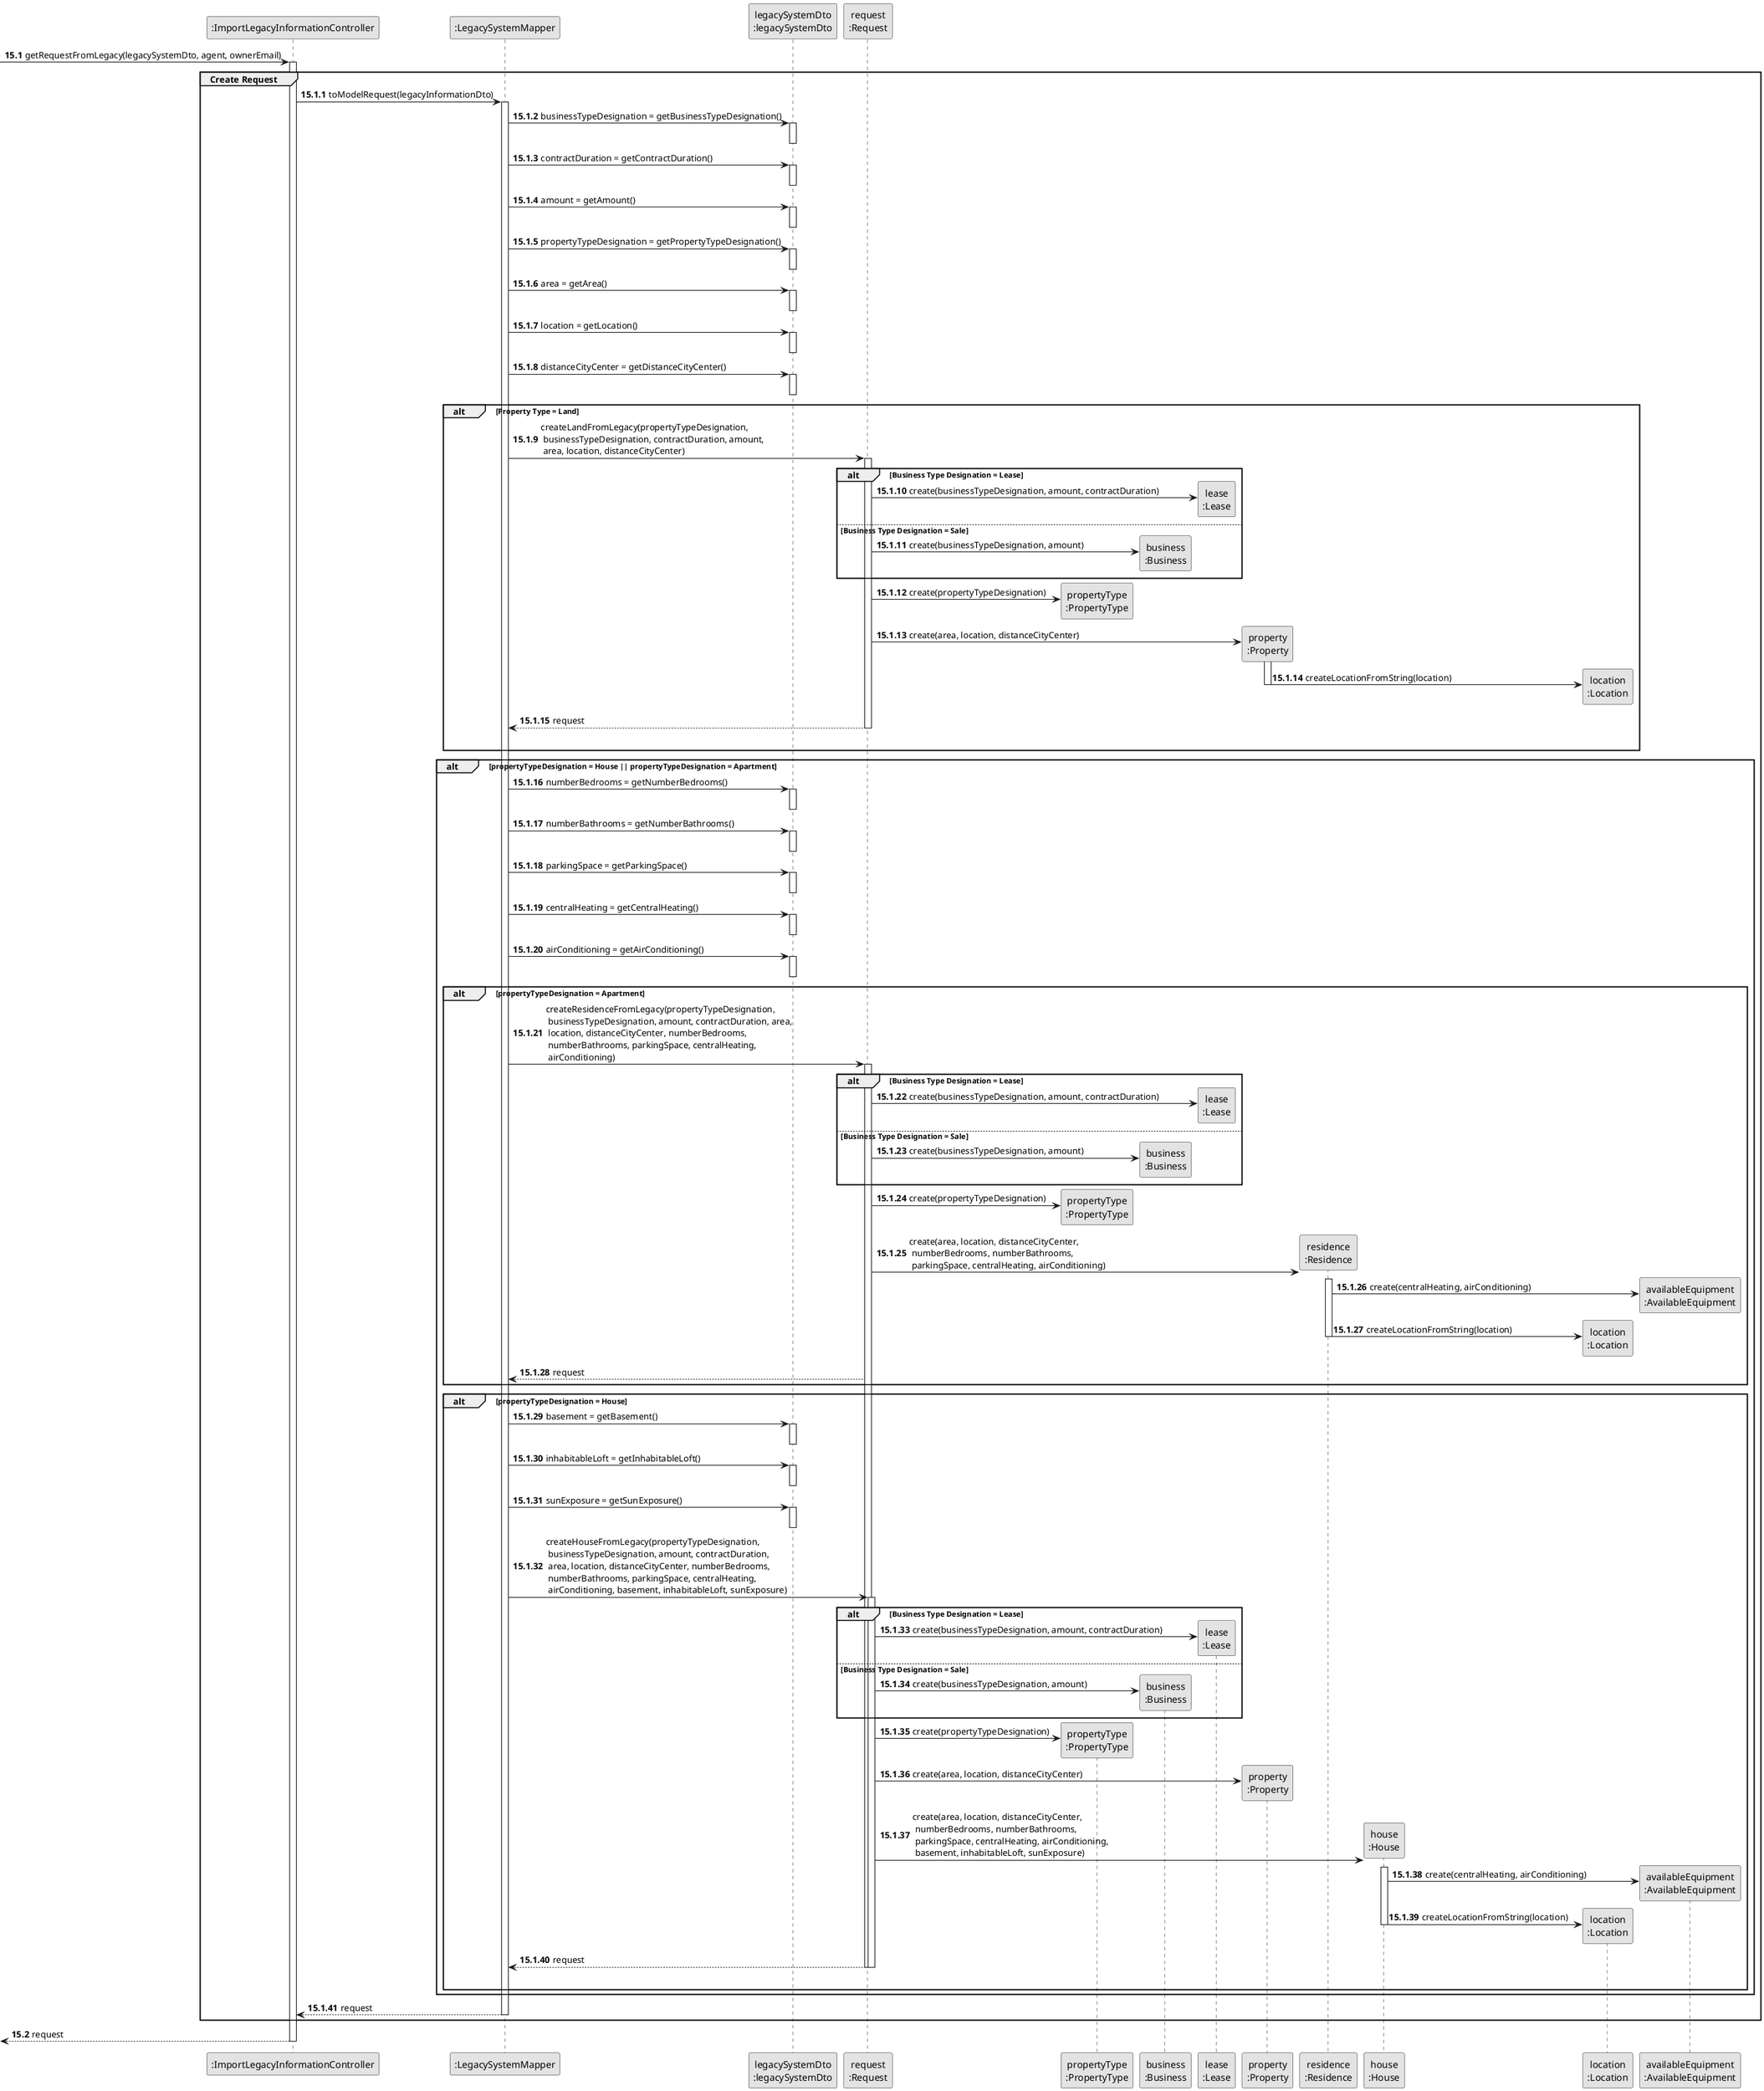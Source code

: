 @startuml
skinparam monochrome true
skinparam packageStyle rectangle
skinparam shadowing false

participant ":ImportLegacyInformationController" as CTRL
participant ":LegacySystemMapper" as MAPPER
participant "legacySystemDto\n:legacySystemDto" as DTO
participant "request\n:Request" as REQUEST
participant "propertyType\n:PropertyType" as PROPTYPE
participant "business\n:Business" as BUSINESS
participant "lease\n:Lease" as LEASE
participant "property\n:Property" as PROPERTY
participant "residence\n:Residence" as RESIDENCE
participant "house\n:House" as HOUSE
participant "location\n:Location" as LOCATION
participant "availableEquipment\n:AvailableEquipment" as AEQUIP


autonumber 15.1

    -> CTRL: getRequestFromLegacy(legacySystemDto, agent, ownerEmail)

     activate CTRL

autonumber 15.1.1

    group Create Request

    CTRL -> MAPPER : toModelRequest(legacyInformationDto)
    activate MAPPER

    MAPPER -> DTO : businessTypeDesignation = getBusinessTypeDesignation()
    activate DTO
    deactivate DTO

    MAPPER -> DTO : contractDuration = getContractDuration()
    activate DTO
    deactivate DTO

    MAPPER -> DTO : amount = getAmount()
    activate DTO
    deactivate DTO

    MAPPER -> DTO : propertyTypeDesignation = getPropertyTypeDesignation()
    activate DTO
    deactivate DTO

    MAPPER -> DTO : area = getArea()
    activate DTO
    deactivate DTO

    MAPPER -> DTO : location = getLocation()
    activate DTO
    deactivate DTO

    MAPPER -> DTO : distanceCityCenter = getDistanceCityCenter()
    activate DTO
    deactivate DTO

    alt Property Type = Land

        MAPPER -> REQUEST : createLandFromLegacy(propertyTypeDesignation,\n businessTypeDesignation, contractDuration, amount,\n area, location, distanceCityCenter)
        activate REQUEST

            alt Business Type Designation = Lease

                REQUEST -> LEASE** : create(businessTypeDesignation, amount, contractDuration)

            else Business Type Designation = Sale

                REQUEST -> BUSINESS** : create(businessTypeDesignation, amount)

            end alt

        REQUEST -> PROPTYPE** : create(propertyTypeDesignation)

        ' AQUI TINHAMOS COMBINADO QUE PROPERTY-TYPE FICAVA NO REQUEST

        REQUEST -> PROPERTY** : create(area, location, distanceCityCenter)

        activate PROPERTY

            PROPERTY -> LOCATION** : createLocationFromString(location)

        deactivate PROPERTY

        REQUEST --> MAPPER : request
        deactivate REQUEST
|||
    end alt

    alt propertyTypeDesignation = House || propertyTypeDesignation = Apartment

    MAPPER -> DTO : numberBedrooms = getNumberBedrooms()
    activate DTO
    deactivate DTO

    MAPPER -> DTO : numberBathrooms = getNumberBathrooms()
    activate DTO
    deactivate DTO

    MAPPER -> DTO : parkingSpace = getParkingSpace()
    activate DTO
    deactivate DTO

    MAPPER -> DTO : centralHeating = getCentralHeating()
    activate DTO
    deactivate DTO

    MAPPER -> DTO : airConditioning = getAirConditioning()
    activate DTO
    deactivate DTO


    alt propertyTypeDesignation = Apartment


    MAPPER -> REQUEST : createResidenceFromLegacy(propertyTypeDesignation,\n businessTypeDesignation, amount, contractDuration, area,\n location, distanceCityCenter, numberBedrooms,\n numberBathrooms, parkingSpace, centralHeating,\n airConditioning)
    activate REQUEST

        alt Business Type Designation = Lease

            REQUEST -> LEASE** : create(businessTypeDesignation, amount, contractDuration)

        else Business Type Designation = Sale

            REQUEST -> BUSINESS** : create(businessTypeDesignation, amount)

        end alt

    ' AQUI TINHAMOS COMBINADO QUE PROPERTY-TYPE FICAVA NO REQUEST

    REQUEST -> PROPTYPE** : create(propertyTypeDesignation)

    REQUEST -> RESIDENCE** : create(area, location, distanceCityCenter,\n numberBedrooms, numberBathrooms,\n parkingSpace, centralHeating, airConditioning)
    activate RESIDENCE

    RESIDENCE -> AEQUIP** : create(centralHeating, airConditioning)

    RESIDENCE -> LOCATION** : createLocationFromString(location)

    deactivate RESIDENCE

        REQUEST --> MAPPER : request

    end alt


    alt propertyTypeDesignation = House

    MAPPER -> DTO : basement = getBasement()
    activate DTO
    deactivate DTO

    MAPPER -> DTO : inhabitableLoft = getInhabitableLoft()
    activate DTO
    deactivate DTO

    MAPPER -> DTO : sunExposure = getSunExposure()
    activate DTO
    deactivate DTO

        MAPPER -> REQUEST : createHouseFromLegacy(propertyTypeDesignation,\n businessTypeDesignation, amount, contractDuration,\n area, location, distanceCityCenter, numberBedrooms,\n numberBathrooms, parkingSpace, centralHeating,\n airConditioning, basement, inhabitableLoft, sunExposure)
        activate REQUEST


            alt Business Type Designation = Lease

                REQUEST -> LEASE** : create(businessTypeDesignation, amount, contractDuration)

            else Business Type Designation = Sale

                REQUEST -> BUSINESS** : create(businessTypeDesignation, amount)

            end alt

        REQUEST -> PROPTYPE** : create(propertyTypeDesignation)

        ' AQUI TINHAMOS COMBINADO QUE PROPERTY-TYPE FICAVA NO REQUEST

        REQUEST -> PROPERTY** : create(area, location, distanceCityCenter)

        REQUEST -> HOUSE** : create(area, location, distanceCityCenter,\n numberBedrooms, numberBathrooms,\n parkingSpace, centralHeating, airConditioning,\n basement, inhabitableLoft, sunExposure)
        activate HOUSE

        HOUSE -> AEQUIP** : create(centralHeating, airConditioning)

        HOUSE -> LOCATION** : createLocationFromString(location)

        deactivate HOUSE

            REQUEST --> MAPPER : request
        deactivate REQUEST
|||

   ' end alt

    deactivate REQUEST

    end alt

    end alt

        MAPPER --> CTRL : request
    deactivate MAPPER

    end group

autonumber 15.2

    <-- CTRL: request
    deactivate CTRL


@enduml